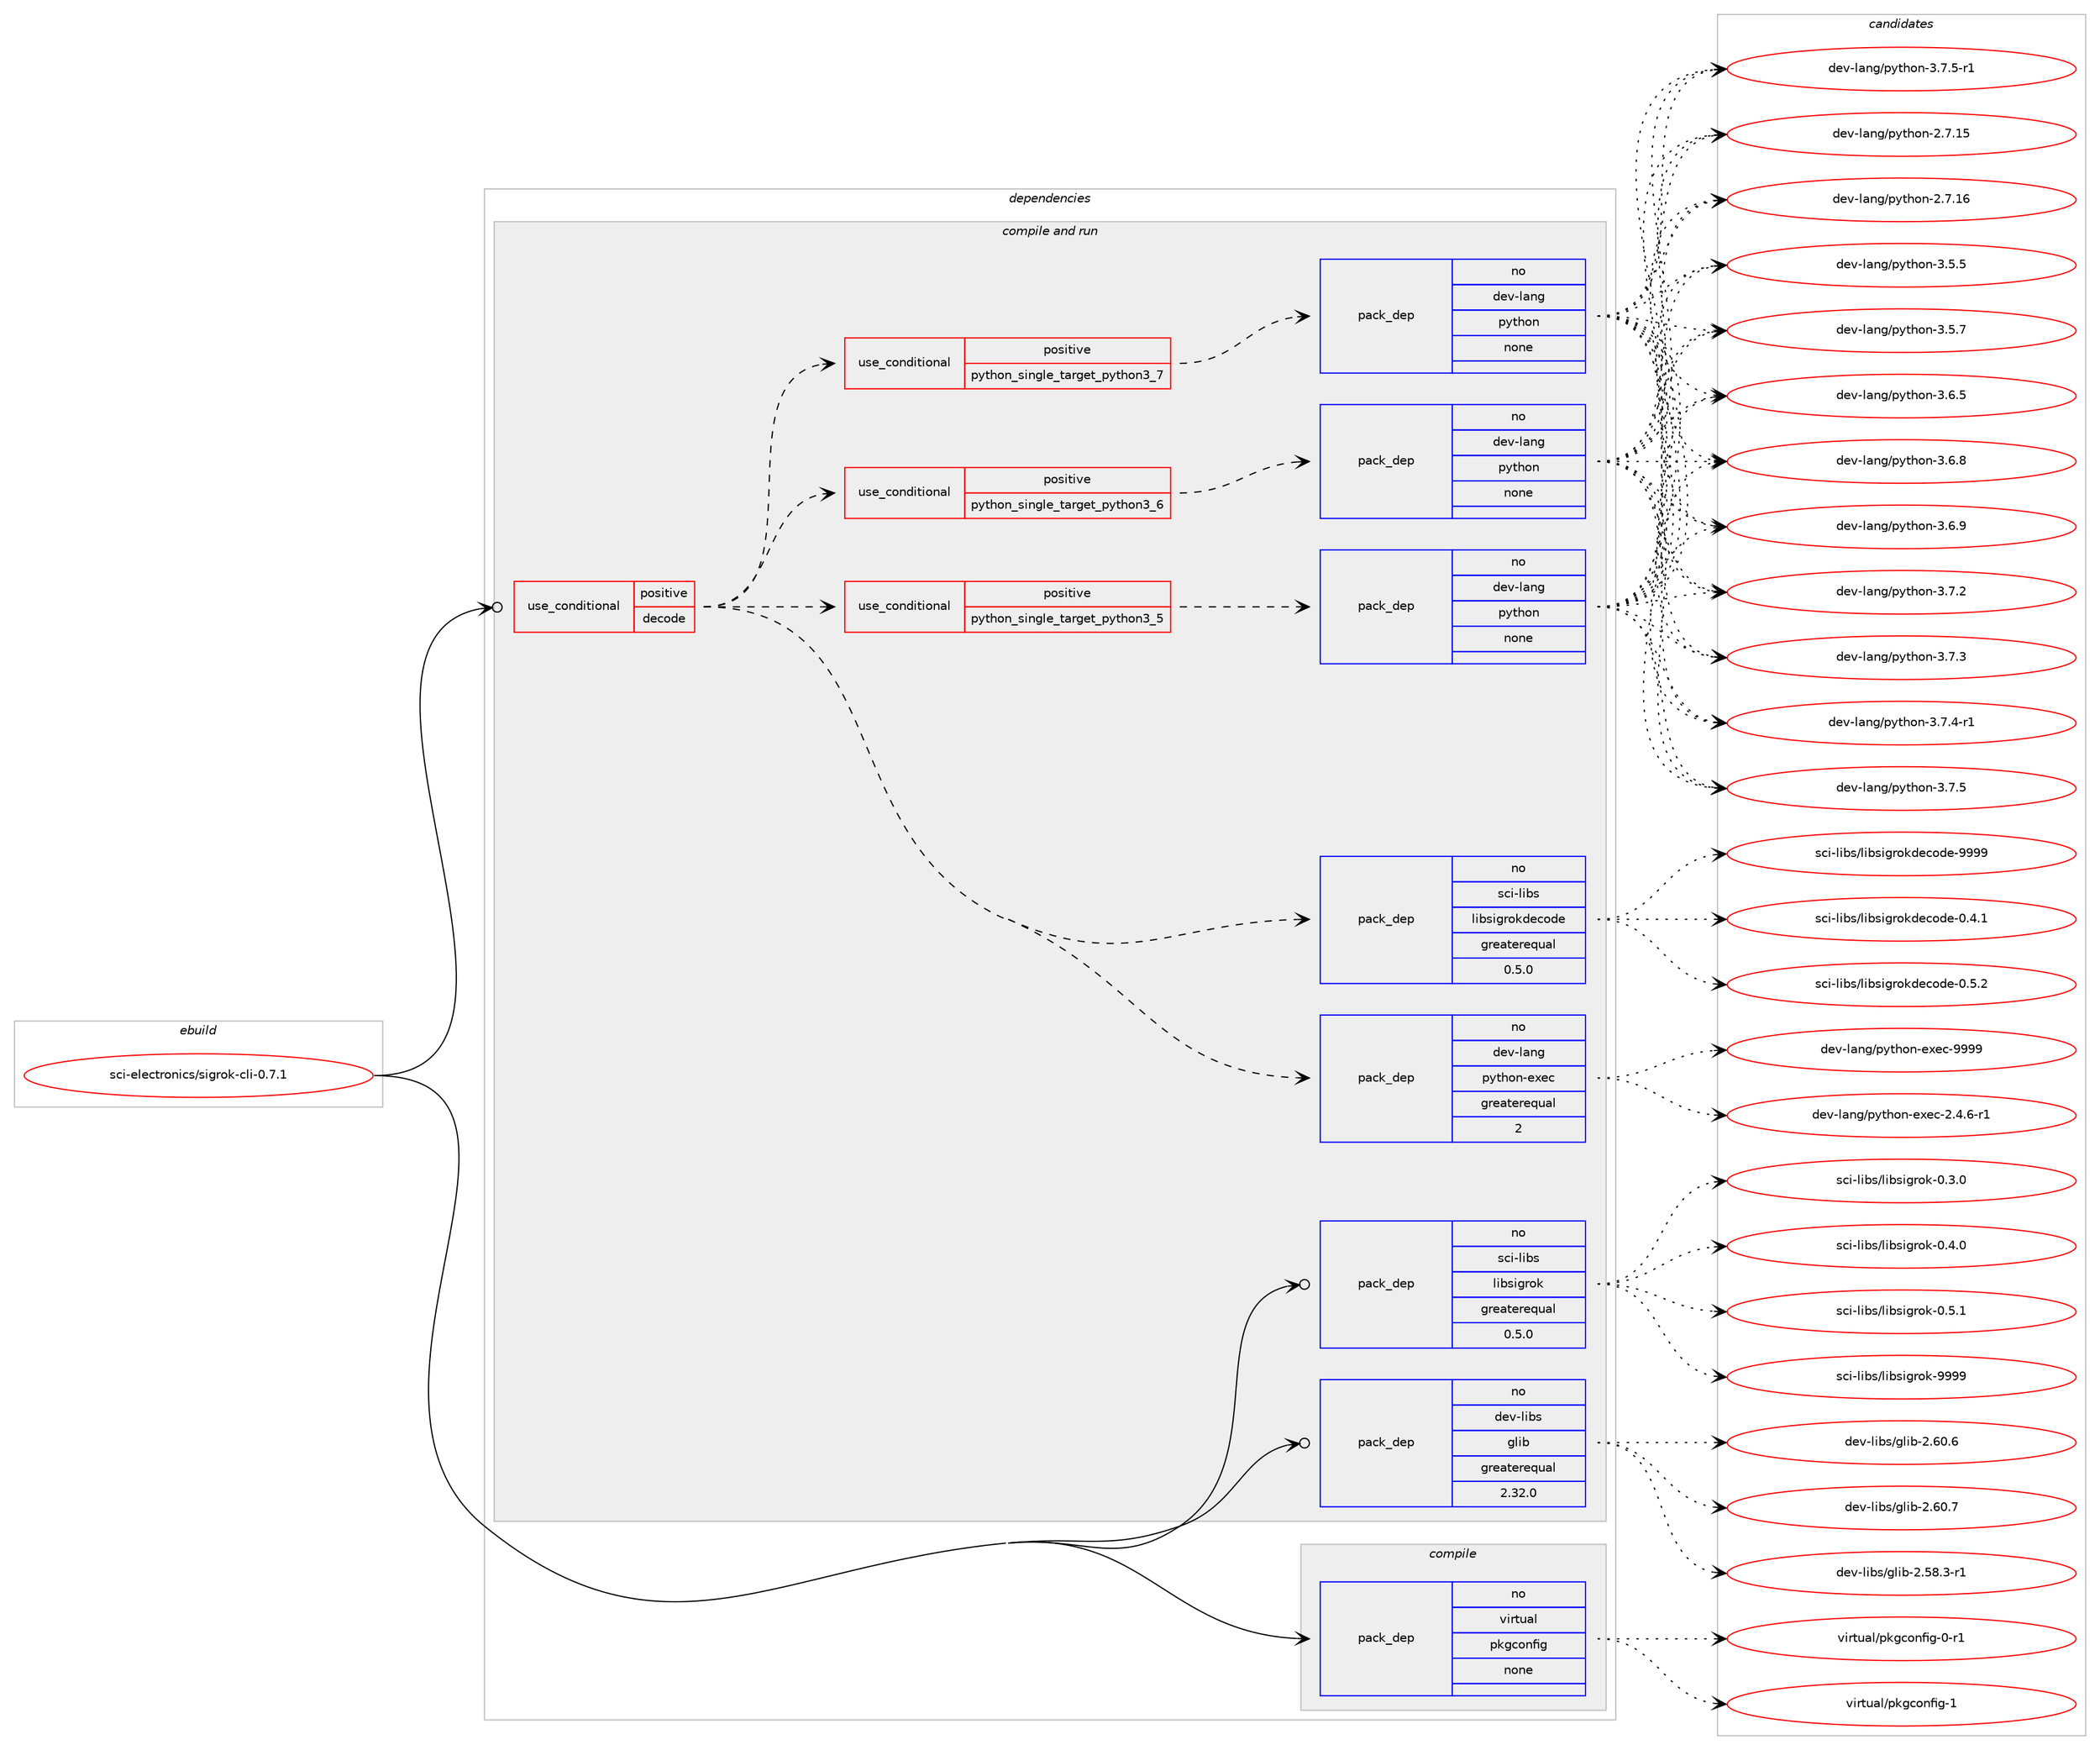 digraph prolog {

# *************
# Graph options
# *************

newrank=true;
concentrate=true;
compound=true;
graph [rankdir=LR,fontname=Helvetica,fontsize=10,ranksep=1.5];#, ranksep=2.5, nodesep=0.2];
edge  [arrowhead=vee];
node  [fontname=Helvetica,fontsize=10];

# **********
# The ebuild
# **********

subgraph cluster_leftcol {
color=gray;
rank=same;
label=<<i>ebuild</i>>;
id [label="sci-electronics/sigrok-cli-0.7.1", color=red, width=4, href="../sci-electronics/sigrok-cli-0.7.1.svg"];
}

# ****************
# The dependencies
# ****************

subgraph cluster_midcol {
color=gray;
label=<<i>dependencies</i>>;
subgraph cluster_compile {
fillcolor="#eeeeee";
style=filled;
label=<<i>compile</i>>;
subgraph pack631287 {
dependency853629 [label=<<TABLE BORDER="0" CELLBORDER="1" CELLSPACING="0" CELLPADDING="4" WIDTH="220"><TR><TD ROWSPAN="6" CELLPADDING="30">pack_dep</TD></TR><TR><TD WIDTH="110">no</TD></TR><TR><TD>virtual</TD></TR><TR><TD>pkgconfig</TD></TR><TR><TD>none</TD></TR><TR><TD></TD></TR></TABLE>>, shape=none, color=blue];
}
id:e -> dependency853629:w [weight=20,style="solid",arrowhead="vee"];
}
subgraph cluster_compileandrun {
fillcolor="#eeeeee";
style=filled;
label=<<i>compile and run</i>>;
subgraph cond207271 {
dependency853630 [label=<<TABLE BORDER="0" CELLBORDER="1" CELLSPACING="0" CELLPADDING="4"><TR><TD ROWSPAN="3" CELLPADDING="10">use_conditional</TD></TR><TR><TD>positive</TD></TR><TR><TD>decode</TD></TR></TABLE>>, shape=none, color=red];
subgraph pack631288 {
dependency853631 [label=<<TABLE BORDER="0" CELLBORDER="1" CELLSPACING="0" CELLPADDING="4" WIDTH="220"><TR><TD ROWSPAN="6" CELLPADDING="30">pack_dep</TD></TR><TR><TD WIDTH="110">no</TD></TR><TR><TD>sci-libs</TD></TR><TR><TD>libsigrokdecode</TD></TR><TR><TD>greaterequal</TD></TR><TR><TD>0.5.0</TD></TR></TABLE>>, shape=none, color=blue];
}
dependency853630:e -> dependency853631:w [weight=20,style="dashed",arrowhead="vee"];
subgraph cond207272 {
dependency853632 [label=<<TABLE BORDER="0" CELLBORDER="1" CELLSPACING="0" CELLPADDING="4"><TR><TD ROWSPAN="3" CELLPADDING="10">use_conditional</TD></TR><TR><TD>positive</TD></TR><TR><TD>python_single_target_python3_5</TD></TR></TABLE>>, shape=none, color=red];
subgraph pack631289 {
dependency853633 [label=<<TABLE BORDER="0" CELLBORDER="1" CELLSPACING="0" CELLPADDING="4" WIDTH="220"><TR><TD ROWSPAN="6" CELLPADDING="30">pack_dep</TD></TR><TR><TD WIDTH="110">no</TD></TR><TR><TD>dev-lang</TD></TR><TR><TD>python</TD></TR><TR><TD>none</TD></TR><TR><TD></TD></TR></TABLE>>, shape=none, color=blue];
}
dependency853632:e -> dependency853633:w [weight=20,style="dashed",arrowhead="vee"];
}
dependency853630:e -> dependency853632:w [weight=20,style="dashed",arrowhead="vee"];
subgraph cond207273 {
dependency853634 [label=<<TABLE BORDER="0" CELLBORDER="1" CELLSPACING="0" CELLPADDING="4"><TR><TD ROWSPAN="3" CELLPADDING="10">use_conditional</TD></TR><TR><TD>positive</TD></TR><TR><TD>python_single_target_python3_6</TD></TR></TABLE>>, shape=none, color=red];
subgraph pack631290 {
dependency853635 [label=<<TABLE BORDER="0" CELLBORDER="1" CELLSPACING="0" CELLPADDING="4" WIDTH="220"><TR><TD ROWSPAN="6" CELLPADDING="30">pack_dep</TD></TR><TR><TD WIDTH="110">no</TD></TR><TR><TD>dev-lang</TD></TR><TR><TD>python</TD></TR><TR><TD>none</TD></TR><TR><TD></TD></TR></TABLE>>, shape=none, color=blue];
}
dependency853634:e -> dependency853635:w [weight=20,style="dashed",arrowhead="vee"];
}
dependency853630:e -> dependency853634:w [weight=20,style="dashed",arrowhead="vee"];
subgraph cond207274 {
dependency853636 [label=<<TABLE BORDER="0" CELLBORDER="1" CELLSPACING="0" CELLPADDING="4"><TR><TD ROWSPAN="3" CELLPADDING="10">use_conditional</TD></TR><TR><TD>positive</TD></TR><TR><TD>python_single_target_python3_7</TD></TR></TABLE>>, shape=none, color=red];
subgraph pack631291 {
dependency853637 [label=<<TABLE BORDER="0" CELLBORDER="1" CELLSPACING="0" CELLPADDING="4" WIDTH="220"><TR><TD ROWSPAN="6" CELLPADDING="30">pack_dep</TD></TR><TR><TD WIDTH="110">no</TD></TR><TR><TD>dev-lang</TD></TR><TR><TD>python</TD></TR><TR><TD>none</TD></TR><TR><TD></TD></TR></TABLE>>, shape=none, color=blue];
}
dependency853636:e -> dependency853637:w [weight=20,style="dashed",arrowhead="vee"];
}
dependency853630:e -> dependency853636:w [weight=20,style="dashed",arrowhead="vee"];
subgraph pack631292 {
dependency853638 [label=<<TABLE BORDER="0" CELLBORDER="1" CELLSPACING="0" CELLPADDING="4" WIDTH="220"><TR><TD ROWSPAN="6" CELLPADDING="30">pack_dep</TD></TR><TR><TD WIDTH="110">no</TD></TR><TR><TD>dev-lang</TD></TR><TR><TD>python-exec</TD></TR><TR><TD>greaterequal</TD></TR><TR><TD>2</TD></TR></TABLE>>, shape=none, color=blue];
}
dependency853630:e -> dependency853638:w [weight=20,style="dashed",arrowhead="vee"];
}
id:e -> dependency853630:w [weight=20,style="solid",arrowhead="odotvee"];
subgraph pack631293 {
dependency853639 [label=<<TABLE BORDER="0" CELLBORDER="1" CELLSPACING="0" CELLPADDING="4" WIDTH="220"><TR><TD ROWSPAN="6" CELLPADDING="30">pack_dep</TD></TR><TR><TD WIDTH="110">no</TD></TR><TR><TD>dev-libs</TD></TR><TR><TD>glib</TD></TR><TR><TD>greaterequal</TD></TR><TR><TD>2.32.0</TD></TR></TABLE>>, shape=none, color=blue];
}
id:e -> dependency853639:w [weight=20,style="solid",arrowhead="odotvee"];
subgraph pack631294 {
dependency853640 [label=<<TABLE BORDER="0" CELLBORDER="1" CELLSPACING="0" CELLPADDING="4" WIDTH="220"><TR><TD ROWSPAN="6" CELLPADDING="30">pack_dep</TD></TR><TR><TD WIDTH="110">no</TD></TR><TR><TD>sci-libs</TD></TR><TR><TD>libsigrok</TD></TR><TR><TD>greaterequal</TD></TR><TR><TD>0.5.0</TD></TR></TABLE>>, shape=none, color=blue];
}
id:e -> dependency853640:w [weight=20,style="solid",arrowhead="odotvee"];
}
subgraph cluster_run {
fillcolor="#eeeeee";
style=filled;
label=<<i>run</i>>;
}
}

# **************
# The candidates
# **************

subgraph cluster_choices {
rank=same;
color=gray;
label=<<i>candidates</i>>;

subgraph choice631287 {
color=black;
nodesep=1;
choice11810511411611797108471121071039911111010210510345484511449 [label="virtual/pkgconfig-0-r1", color=red, width=4,href="../virtual/pkgconfig-0-r1.svg"];
choice1181051141161179710847112107103991111101021051034549 [label="virtual/pkgconfig-1", color=red, width=4,href="../virtual/pkgconfig-1.svg"];
dependency853629:e -> choice11810511411611797108471121071039911111010210510345484511449:w [style=dotted,weight="100"];
dependency853629:e -> choice1181051141161179710847112107103991111101021051034549:w [style=dotted,weight="100"];
}
subgraph choice631288 {
color=black;
nodesep=1;
choice115991054510810598115471081059811510510311411110710010199111100101454846524649 [label="sci-libs/libsigrokdecode-0.4.1", color=red, width=4,href="../sci-libs/libsigrokdecode-0.4.1.svg"];
choice115991054510810598115471081059811510510311411110710010199111100101454846534650 [label="sci-libs/libsigrokdecode-0.5.2", color=red, width=4,href="../sci-libs/libsigrokdecode-0.5.2.svg"];
choice1159910545108105981154710810598115105103114111107100101991111001014557575757 [label="sci-libs/libsigrokdecode-9999", color=red, width=4,href="../sci-libs/libsigrokdecode-9999.svg"];
dependency853631:e -> choice115991054510810598115471081059811510510311411110710010199111100101454846524649:w [style=dotted,weight="100"];
dependency853631:e -> choice115991054510810598115471081059811510510311411110710010199111100101454846534650:w [style=dotted,weight="100"];
dependency853631:e -> choice1159910545108105981154710810598115105103114111107100101991111001014557575757:w [style=dotted,weight="100"];
}
subgraph choice631289 {
color=black;
nodesep=1;
choice10010111845108971101034711212111610411111045504655464953 [label="dev-lang/python-2.7.15", color=red, width=4,href="../dev-lang/python-2.7.15.svg"];
choice10010111845108971101034711212111610411111045504655464954 [label="dev-lang/python-2.7.16", color=red, width=4,href="../dev-lang/python-2.7.16.svg"];
choice100101118451089711010347112121116104111110455146534653 [label="dev-lang/python-3.5.5", color=red, width=4,href="../dev-lang/python-3.5.5.svg"];
choice100101118451089711010347112121116104111110455146534655 [label="dev-lang/python-3.5.7", color=red, width=4,href="../dev-lang/python-3.5.7.svg"];
choice100101118451089711010347112121116104111110455146544653 [label="dev-lang/python-3.6.5", color=red, width=4,href="../dev-lang/python-3.6.5.svg"];
choice100101118451089711010347112121116104111110455146544656 [label="dev-lang/python-3.6.8", color=red, width=4,href="../dev-lang/python-3.6.8.svg"];
choice100101118451089711010347112121116104111110455146544657 [label="dev-lang/python-3.6.9", color=red, width=4,href="../dev-lang/python-3.6.9.svg"];
choice100101118451089711010347112121116104111110455146554650 [label="dev-lang/python-3.7.2", color=red, width=4,href="../dev-lang/python-3.7.2.svg"];
choice100101118451089711010347112121116104111110455146554651 [label="dev-lang/python-3.7.3", color=red, width=4,href="../dev-lang/python-3.7.3.svg"];
choice1001011184510897110103471121211161041111104551465546524511449 [label="dev-lang/python-3.7.4-r1", color=red, width=4,href="../dev-lang/python-3.7.4-r1.svg"];
choice100101118451089711010347112121116104111110455146554653 [label="dev-lang/python-3.7.5", color=red, width=4,href="../dev-lang/python-3.7.5.svg"];
choice1001011184510897110103471121211161041111104551465546534511449 [label="dev-lang/python-3.7.5-r1", color=red, width=4,href="../dev-lang/python-3.7.5-r1.svg"];
dependency853633:e -> choice10010111845108971101034711212111610411111045504655464953:w [style=dotted,weight="100"];
dependency853633:e -> choice10010111845108971101034711212111610411111045504655464954:w [style=dotted,weight="100"];
dependency853633:e -> choice100101118451089711010347112121116104111110455146534653:w [style=dotted,weight="100"];
dependency853633:e -> choice100101118451089711010347112121116104111110455146534655:w [style=dotted,weight="100"];
dependency853633:e -> choice100101118451089711010347112121116104111110455146544653:w [style=dotted,weight="100"];
dependency853633:e -> choice100101118451089711010347112121116104111110455146544656:w [style=dotted,weight="100"];
dependency853633:e -> choice100101118451089711010347112121116104111110455146544657:w [style=dotted,weight="100"];
dependency853633:e -> choice100101118451089711010347112121116104111110455146554650:w [style=dotted,weight="100"];
dependency853633:e -> choice100101118451089711010347112121116104111110455146554651:w [style=dotted,weight="100"];
dependency853633:e -> choice1001011184510897110103471121211161041111104551465546524511449:w [style=dotted,weight="100"];
dependency853633:e -> choice100101118451089711010347112121116104111110455146554653:w [style=dotted,weight="100"];
dependency853633:e -> choice1001011184510897110103471121211161041111104551465546534511449:w [style=dotted,weight="100"];
}
subgraph choice631290 {
color=black;
nodesep=1;
choice10010111845108971101034711212111610411111045504655464953 [label="dev-lang/python-2.7.15", color=red, width=4,href="../dev-lang/python-2.7.15.svg"];
choice10010111845108971101034711212111610411111045504655464954 [label="dev-lang/python-2.7.16", color=red, width=4,href="../dev-lang/python-2.7.16.svg"];
choice100101118451089711010347112121116104111110455146534653 [label="dev-lang/python-3.5.5", color=red, width=4,href="../dev-lang/python-3.5.5.svg"];
choice100101118451089711010347112121116104111110455146534655 [label="dev-lang/python-3.5.7", color=red, width=4,href="../dev-lang/python-3.5.7.svg"];
choice100101118451089711010347112121116104111110455146544653 [label="dev-lang/python-3.6.5", color=red, width=4,href="../dev-lang/python-3.6.5.svg"];
choice100101118451089711010347112121116104111110455146544656 [label="dev-lang/python-3.6.8", color=red, width=4,href="../dev-lang/python-3.6.8.svg"];
choice100101118451089711010347112121116104111110455146544657 [label="dev-lang/python-3.6.9", color=red, width=4,href="../dev-lang/python-3.6.9.svg"];
choice100101118451089711010347112121116104111110455146554650 [label="dev-lang/python-3.7.2", color=red, width=4,href="../dev-lang/python-3.7.2.svg"];
choice100101118451089711010347112121116104111110455146554651 [label="dev-lang/python-3.7.3", color=red, width=4,href="../dev-lang/python-3.7.3.svg"];
choice1001011184510897110103471121211161041111104551465546524511449 [label="dev-lang/python-3.7.4-r1", color=red, width=4,href="../dev-lang/python-3.7.4-r1.svg"];
choice100101118451089711010347112121116104111110455146554653 [label="dev-lang/python-3.7.5", color=red, width=4,href="../dev-lang/python-3.7.5.svg"];
choice1001011184510897110103471121211161041111104551465546534511449 [label="dev-lang/python-3.7.5-r1", color=red, width=4,href="../dev-lang/python-3.7.5-r1.svg"];
dependency853635:e -> choice10010111845108971101034711212111610411111045504655464953:w [style=dotted,weight="100"];
dependency853635:e -> choice10010111845108971101034711212111610411111045504655464954:w [style=dotted,weight="100"];
dependency853635:e -> choice100101118451089711010347112121116104111110455146534653:w [style=dotted,weight="100"];
dependency853635:e -> choice100101118451089711010347112121116104111110455146534655:w [style=dotted,weight="100"];
dependency853635:e -> choice100101118451089711010347112121116104111110455146544653:w [style=dotted,weight="100"];
dependency853635:e -> choice100101118451089711010347112121116104111110455146544656:w [style=dotted,weight="100"];
dependency853635:e -> choice100101118451089711010347112121116104111110455146544657:w [style=dotted,weight="100"];
dependency853635:e -> choice100101118451089711010347112121116104111110455146554650:w [style=dotted,weight="100"];
dependency853635:e -> choice100101118451089711010347112121116104111110455146554651:w [style=dotted,weight="100"];
dependency853635:e -> choice1001011184510897110103471121211161041111104551465546524511449:w [style=dotted,weight="100"];
dependency853635:e -> choice100101118451089711010347112121116104111110455146554653:w [style=dotted,weight="100"];
dependency853635:e -> choice1001011184510897110103471121211161041111104551465546534511449:w [style=dotted,weight="100"];
}
subgraph choice631291 {
color=black;
nodesep=1;
choice10010111845108971101034711212111610411111045504655464953 [label="dev-lang/python-2.7.15", color=red, width=4,href="../dev-lang/python-2.7.15.svg"];
choice10010111845108971101034711212111610411111045504655464954 [label="dev-lang/python-2.7.16", color=red, width=4,href="../dev-lang/python-2.7.16.svg"];
choice100101118451089711010347112121116104111110455146534653 [label="dev-lang/python-3.5.5", color=red, width=4,href="../dev-lang/python-3.5.5.svg"];
choice100101118451089711010347112121116104111110455146534655 [label="dev-lang/python-3.5.7", color=red, width=4,href="../dev-lang/python-3.5.7.svg"];
choice100101118451089711010347112121116104111110455146544653 [label="dev-lang/python-3.6.5", color=red, width=4,href="../dev-lang/python-3.6.5.svg"];
choice100101118451089711010347112121116104111110455146544656 [label="dev-lang/python-3.6.8", color=red, width=4,href="../dev-lang/python-3.6.8.svg"];
choice100101118451089711010347112121116104111110455146544657 [label="dev-lang/python-3.6.9", color=red, width=4,href="../dev-lang/python-3.6.9.svg"];
choice100101118451089711010347112121116104111110455146554650 [label="dev-lang/python-3.7.2", color=red, width=4,href="../dev-lang/python-3.7.2.svg"];
choice100101118451089711010347112121116104111110455146554651 [label="dev-lang/python-3.7.3", color=red, width=4,href="../dev-lang/python-3.7.3.svg"];
choice1001011184510897110103471121211161041111104551465546524511449 [label="dev-lang/python-3.7.4-r1", color=red, width=4,href="../dev-lang/python-3.7.4-r1.svg"];
choice100101118451089711010347112121116104111110455146554653 [label="dev-lang/python-3.7.5", color=red, width=4,href="../dev-lang/python-3.7.5.svg"];
choice1001011184510897110103471121211161041111104551465546534511449 [label="dev-lang/python-3.7.5-r1", color=red, width=4,href="../dev-lang/python-3.7.5-r1.svg"];
dependency853637:e -> choice10010111845108971101034711212111610411111045504655464953:w [style=dotted,weight="100"];
dependency853637:e -> choice10010111845108971101034711212111610411111045504655464954:w [style=dotted,weight="100"];
dependency853637:e -> choice100101118451089711010347112121116104111110455146534653:w [style=dotted,weight="100"];
dependency853637:e -> choice100101118451089711010347112121116104111110455146534655:w [style=dotted,weight="100"];
dependency853637:e -> choice100101118451089711010347112121116104111110455146544653:w [style=dotted,weight="100"];
dependency853637:e -> choice100101118451089711010347112121116104111110455146544656:w [style=dotted,weight="100"];
dependency853637:e -> choice100101118451089711010347112121116104111110455146544657:w [style=dotted,weight="100"];
dependency853637:e -> choice100101118451089711010347112121116104111110455146554650:w [style=dotted,weight="100"];
dependency853637:e -> choice100101118451089711010347112121116104111110455146554651:w [style=dotted,weight="100"];
dependency853637:e -> choice1001011184510897110103471121211161041111104551465546524511449:w [style=dotted,weight="100"];
dependency853637:e -> choice100101118451089711010347112121116104111110455146554653:w [style=dotted,weight="100"];
dependency853637:e -> choice1001011184510897110103471121211161041111104551465546534511449:w [style=dotted,weight="100"];
}
subgraph choice631292 {
color=black;
nodesep=1;
choice10010111845108971101034711212111610411111045101120101994550465246544511449 [label="dev-lang/python-exec-2.4.6-r1", color=red, width=4,href="../dev-lang/python-exec-2.4.6-r1.svg"];
choice10010111845108971101034711212111610411111045101120101994557575757 [label="dev-lang/python-exec-9999", color=red, width=4,href="../dev-lang/python-exec-9999.svg"];
dependency853638:e -> choice10010111845108971101034711212111610411111045101120101994550465246544511449:w [style=dotted,weight="100"];
dependency853638:e -> choice10010111845108971101034711212111610411111045101120101994557575757:w [style=dotted,weight="100"];
}
subgraph choice631293 {
color=black;
nodesep=1;
choice10010111845108105981154710310810598455046535646514511449 [label="dev-libs/glib-2.58.3-r1", color=red, width=4,href="../dev-libs/glib-2.58.3-r1.svg"];
choice1001011184510810598115471031081059845504654484654 [label="dev-libs/glib-2.60.6", color=red, width=4,href="../dev-libs/glib-2.60.6.svg"];
choice1001011184510810598115471031081059845504654484655 [label="dev-libs/glib-2.60.7", color=red, width=4,href="../dev-libs/glib-2.60.7.svg"];
dependency853639:e -> choice10010111845108105981154710310810598455046535646514511449:w [style=dotted,weight="100"];
dependency853639:e -> choice1001011184510810598115471031081059845504654484654:w [style=dotted,weight="100"];
dependency853639:e -> choice1001011184510810598115471031081059845504654484655:w [style=dotted,weight="100"];
}
subgraph choice631294 {
color=black;
nodesep=1;
choice1159910545108105981154710810598115105103114111107454846514648 [label="sci-libs/libsigrok-0.3.0", color=red, width=4,href="../sci-libs/libsigrok-0.3.0.svg"];
choice1159910545108105981154710810598115105103114111107454846524648 [label="sci-libs/libsigrok-0.4.0", color=red, width=4,href="../sci-libs/libsigrok-0.4.0.svg"];
choice1159910545108105981154710810598115105103114111107454846534649 [label="sci-libs/libsigrok-0.5.1", color=red, width=4,href="../sci-libs/libsigrok-0.5.1.svg"];
choice11599105451081059811547108105981151051031141111074557575757 [label="sci-libs/libsigrok-9999", color=red, width=4,href="../sci-libs/libsigrok-9999.svg"];
dependency853640:e -> choice1159910545108105981154710810598115105103114111107454846514648:w [style=dotted,weight="100"];
dependency853640:e -> choice1159910545108105981154710810598115105103114111107454846524648:w [style=dotted,weight="100"];
dependency853640:e -> choice1159910545108105981154710810598115105103114111107454846534649:w [style=dotted,weight="100"];
dependency853640:e -> choice11599105451081059811547108105981151051031141111074557575757:w [style=dotted,weight="100"];
}
}

}
